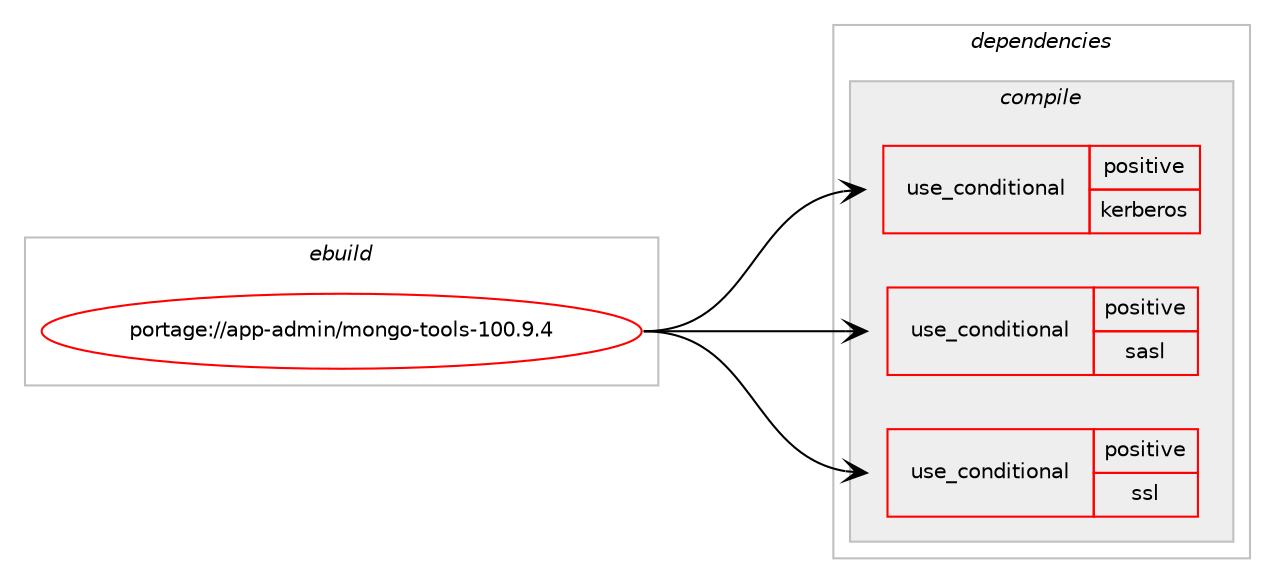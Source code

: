 digraph prolog {

# *************
# Graph options
# *************

newrank=true;
concentrate=true;
compound=true;
graph [rankdir=LR,fontname=Helvetica,fontsize=10,ranksep=1.5];#, ranksep=2.5, nodesep=0.2];
edge  [arrowhead=vee];
node  [fontname=Helvetica,fontsize=10];

# **********
# The ebuild
# **********

subgraph cluster_leftcol {
color=gray;
rank=same;
label=<<i>ebuild</i>>;
id [label="portage://app-admin/mongo-tools-100.9.4", color=red, width=4, href="../app-admin/mongo-tools-100.9.4.svg"];
}

# ****************
# The dependencies
# ****************

subgraph cluster_midcol {
color=gray;
label=<<i>dependencies</i>>;
subgraph cluster_compile {
fillcolor="#eeeeee";
style=filled;
label=<<i>compile</i>>;
subgraph cond650 {
dependency1115 [label=<<TABLE BORDER="0" CELLBORDER="1" CELLSPACING="0" CELLPADDING="4"><TR><TD ROWSPAN="3" CELLPADDING="10">use_conditional</TD></TR><TR><TD>positive</TD></TR><TR><TD>kerberos</TD></TR></TABLE>>, shape=none, color=red];
# *** BEGIN UNKNOWN DEPENDENCY TYPE (TODO) ***
# dependency1115 -> package_dependency(portage://app-admin/mongo-tools-100.9.4,install,no,app-crypt,mit-krb5,none,[,,],[],[])
# *** END UNKNOWN DEPENDENCY TYPE (TODO) ***

}
id:e -> dependency1115:w [weight=20,style="solid",arrowhead="vee"];
subgraph cond651 {
dependency1116 [label=<<TABLE BORDER="0" CELLBORDER="1" CELLSPACING="0" CELLPADDING="4"><TR><TD ROWSPAN="3" CELLPADDING="10">use_conditional</TD></TR><TR><TD>positive</TD></TR><TR><TD>sasl</TD></TR></TABLE>>, shape=none, color=red];
# *** BEGIN UNKNOWN DEPENDENCY TYPE (TODO) ***
# dependency1116 -> package_dependency(portage://app-admin/mongo-tools-100.9.4,install,no,dev-libs,cyrus-sasl,none,[,,],[],[])
# *** END UNKNOWN DEPENDENCY TYPE (TODO) ***

}
id:e -> dependency1116:w [weight=20,style="solid",arrowhead="vee"];
subgraph cond652 {
dependency1117 [label=<<TABLE BORDER="0" CELLBORDER="1" CELLSPACING="0" CELLPADDING="4"><TR><TD ROWSPAN="3" CELLPADDING="10">use_conditional</TD></TR><TR><TD>positive</TD></TR><TR><TD>ssl</TD></TR></TABLE>>, shape=none, color=red];
# *** BEGIN UNKNOWN DEPENDENCY TYPE (TODO) ***
# dependency1117 -> package_dependency(portage://app-admin/mongo-tools-100.9.4,install,no,dev-libs,openssl,none,[,,],[slot(0),equal],[])
# *** END UNKNOWN DEPENDENCY TYPE (TODO) ***

}
id:e -> dependency1117:w [weight=20,style="solid",arrowhead="vee"];
# *** BEGIN UNKNOWN DEPENDENCY TYPE (TODO) ***
# id -> package_dependency(portage://app-admin/mongo-tools-100.9.4,install,no,dev-lang,go,none,[,,],any_same_slot,[])
# *** END UNKNOWN DEPENDENCY TYPE (TODO) ***

}
subgraph cluster_compileandrun {
fillcolor="#eeeeee";
style=filled;
label=<<i>compile and run</i>>;
}
subgraph cluster_run {
fillcolor="#eeeeee";
style=filled;
label=<<i>run</i>>;
}
}

# **************
# The candidates
# **************

subgraph cluster_choices {
rank=same;
color=gray;
label=<<i>candidates</i>>;

}

}
